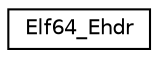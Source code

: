digraph "Graphical Class Hierarchy"
{
 // LATEX_PDF_SIZE
  edge [fontname="Helvetica",fontsize="10",labelfontname="Helvetica",labelfontsize="10"];
  node [fontname="Helvetica",fontsize="10",shape=record];
  rankdir="LR";
  Node0 [label="Elf64_Ehdr",height=0.2,width=0.4,color="black", fillcolor="white", style="filled",URL="$structElf64__Ehdr.html",tooltip=" "];
}
